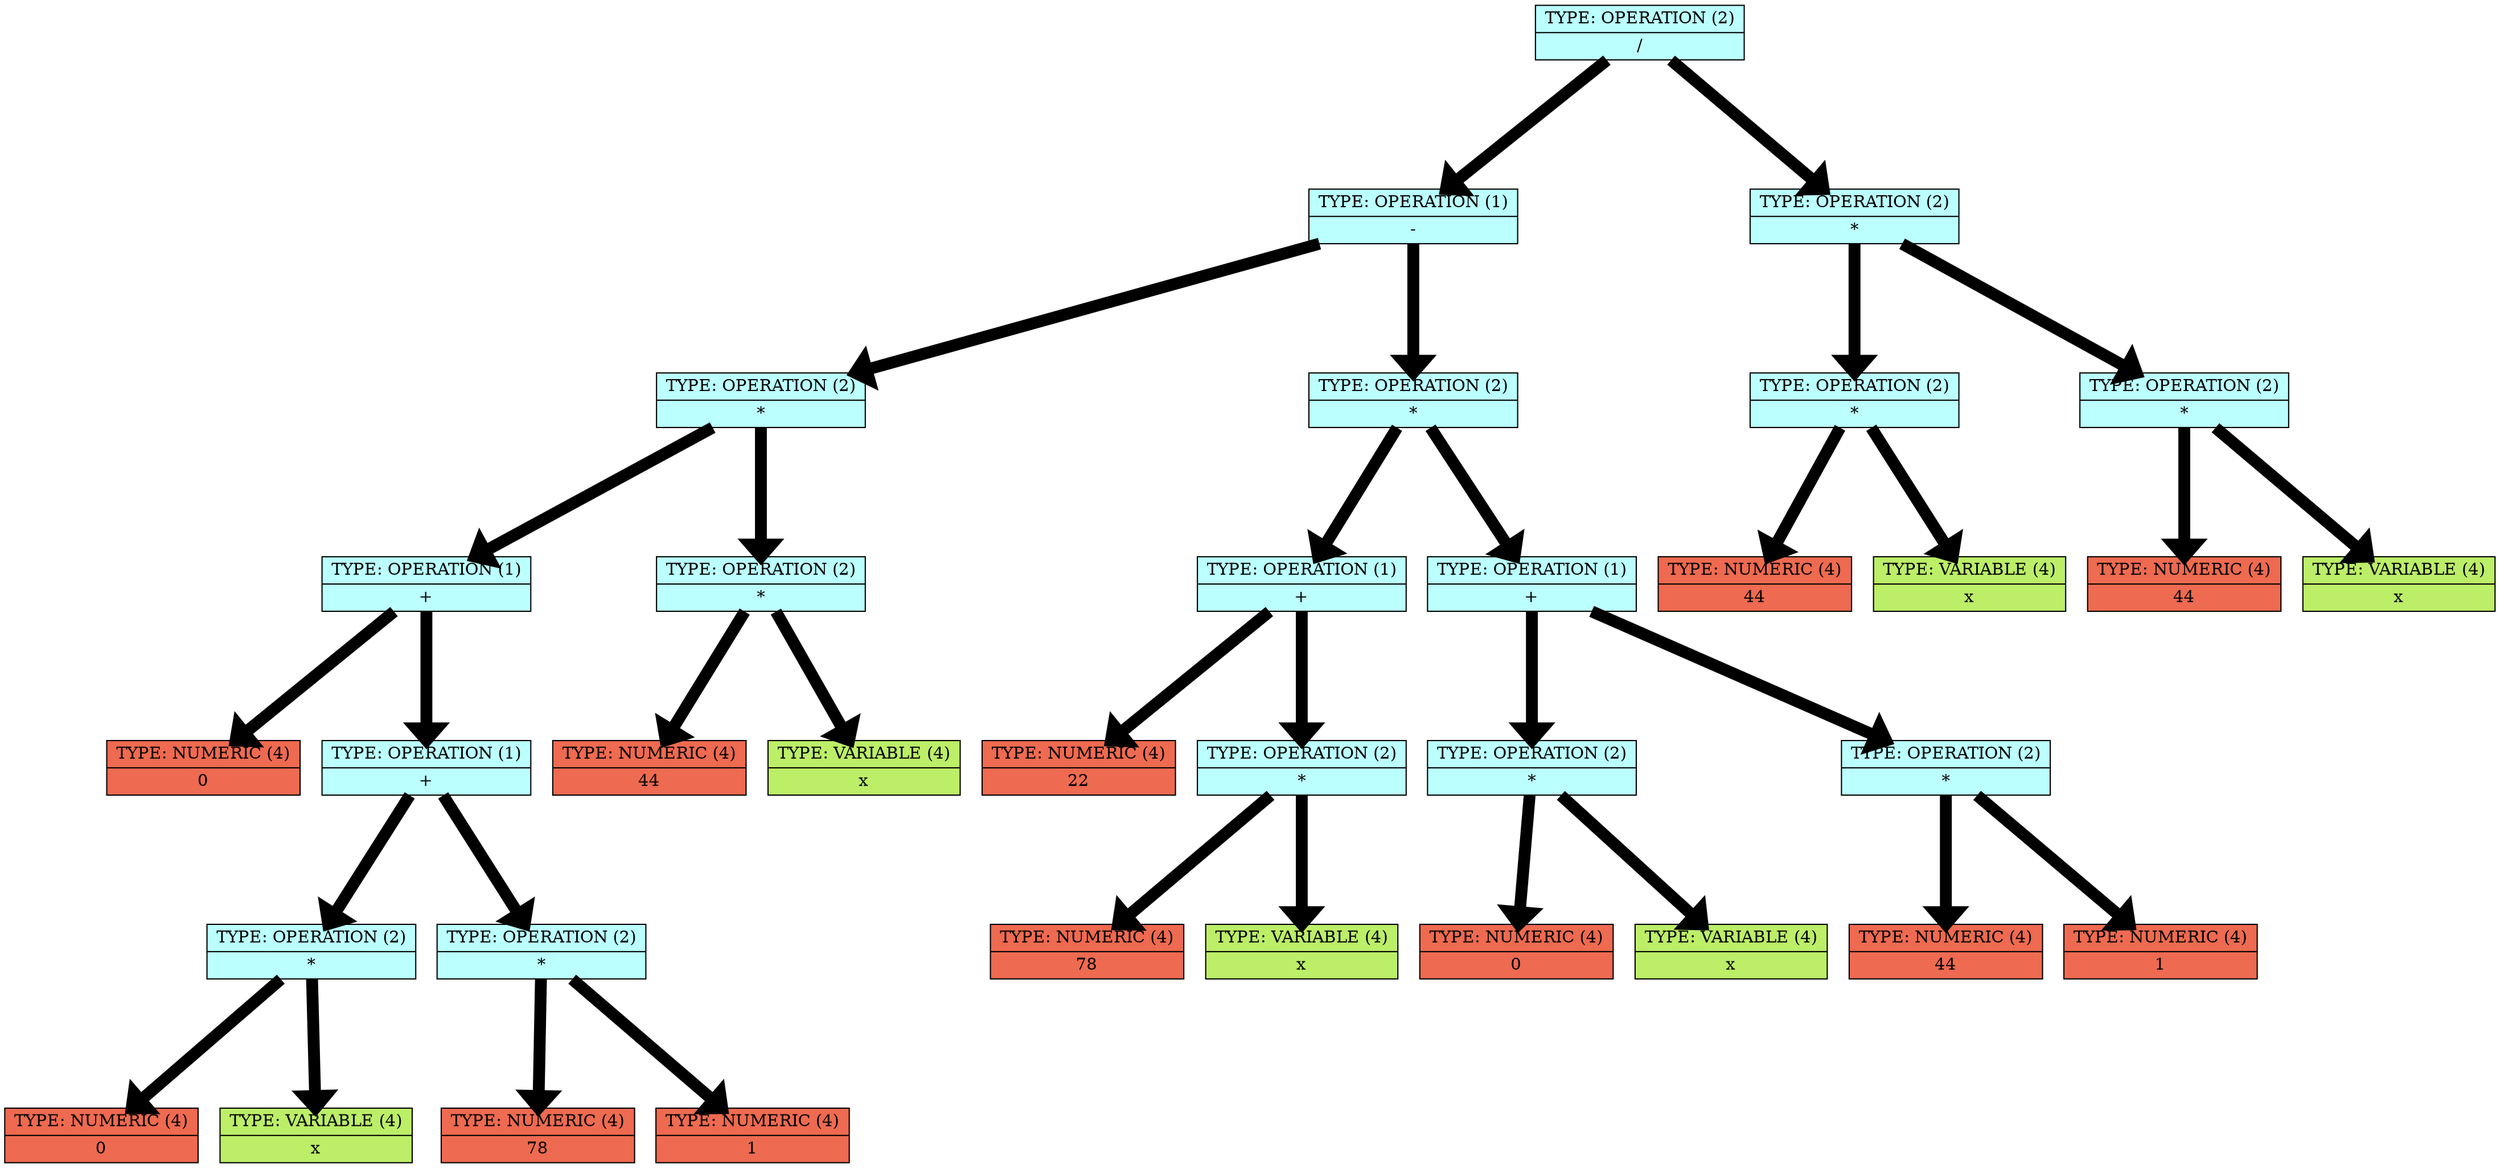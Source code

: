 digraph structs {    
rankdir = TB;        
graph [dpi = 200];   
ranksep = 1.5;       
edge[penwidth = 10]; 
cell0 [style = filled, color = black, shape=record, 
fillcolor = paleturquoise1, label = " { <ptr> TYPE: OPERATION (2) | /} " ];                         
cell1 [style = filled, color = black, shape=record, 
fillcolor = paleturquoise1, label = " { <ptr> TYPE: OPERATION (1) | -} " ];                         
cell2 [style = filled, color = black, shape=record, 
fillcolor = paleturquoise1, label = " { <ptr> TYPE: OPERATION (2) | *} " ];                         
cell3 [style = filled, color = black, shape=record, 
fillcolor = paleturquoise1, label = " { <ptr> TYPE: OPERATION (1) | +} " ];                         
cell4 [style = filled, color = black, shape=record, 
fillcolor = coral2, label = " { <ptr> TYPE: NUMERIC (4) | 0} " ];                         
cell5 [style = filled, color = black, shape=record, 
fillcolor = paleturquoise1, label = " { <ptr> TYPE: OPERATION (1) | +} " ];                         
cell6 [style = filled, color = black, shape=record, 
fillcolor = paleturquoise1, label = " { <ptr> TYPE: OPERATION (2) | *} " ];                         
cell7 [style = filled, color = black, shape=record, 
fillcolor = coral2, label = " { <ptr> TYPE: NUMERIC (4) | 0} " ];                         
cell8 [style = filled, color = black, shape=record, 
fillcolor = darkolivegreen2, label = " { <ptr> TYPE: VARIABLE (4) | x} " ];                         
cell9 [style = filled, color = black, shape=record, 
fillcolor = paleturquoise1, label = " { <ptr> TYPE: OPERATION (2) | *} " ];                         
cell10 [style = filled, color = black, shape=record, 
fillcolor = coral2, label = " { <ptr> TYPE: NUMERIC (4) | 78} " ];                         
cell11 [style = filled, color = black, shape=record, 
fillcolor = coral2, label = " { <ptr> TYPE: NUMERIC (4) | 1} " ];                         
cell12 [style = filled, color = black, shape=record, 
fillcolor = paleturquoise1, label = " { <ptr> TYPE: OPERATION (2) | *} " ];                         
cell13 [style = filled, color = black, shape=record, 
fillcolor = coral2, label = " { <ptr> TYPE: NUMERIC (4) | 44} " ];                         
cell14 [style = filled, color = black, shape=record, 
fillcolor = darkolivegreen2, label = " { <ptr> TYPE: VARIABLE (4) | x} " ];                         
cell15 [style = filled, color = black, shape=record, 
fillcolor = paleturquoise1, label = " { <ptr> TYPE: OPERATION (2) | *} " ];                         
cell16 [style = filled, color = black, shape=record, 
fillcolor = paleturquoise1, label = " { <ptr> TYPE: OPERATION (1) | +} " ];                         
cell17 [style = filled, color = black, shape=record, 
fillcolor = coral2, label = " { <ptr> TYPE: NUMERIC (4) | 22} " ];                         
cell18 [style = filled, color = black, shape=record, 
fillcolor = paleturquoise1, label = " { <ptr> TYPE: OPERATION (2) | *} " ];                         
cell19 [style = filled, color = black, shape=record, 
fillcolor = coral2, label = " { <ptr> TYPE: NUMERIC (4) | 78} " ];                         
cell20 [style = filled, color = black, shape=record, 
fillcolor = darkolivegreen2, label = " { <ptr> TYPE: VARIABLE (4) | x} " ];                         
cell21 [style = filled, color = black, shape=record, 
fillcolor = paleturquoise1, label = " { <ptr> TYPE: OPERATION (1) | +} " ];                         
cell22 [style = filled, color = black, shape=record, 
fillcolor = paleturquoise1, label = " { <ptr> TYPE: OPERATION (2) | *} " ];                         
cell23 [style = filled, color = black, shape=record, 
fillcolor = coral2, label = " { <ptr> TYPE: NUMERIC (4) | 0} " ];                         
cell24 [style = filled, color = black, shape=record, 
fillcolor = darkolivegreen2, label = " { <ptr> TYPE: VARIABLE (4) | x} " ];                         
cell25 [style = filled, color = black, shape=record, 
fillcolor = paleturquoise1, label = " { <ptr> TYPE: OPERATION (2) | *} " ];                         
cell26 [style = filled, color = black, shape=record, 
fillcolor = coral2, label = " { <ptr> TYPE: NUMERIC (4) | 44} " ];                         
cell27 [style = filled, color = black, shape=record, 
fillcolor = coral2, label = " { <ptr> TYPE: NUMERIC (4) | 1} " ];                         
cell28 [style = filled, color = black, shape=record, 
fillcolor = paleturquoise1, label = " { <ptr> TYPE: OPERATION (2) | *} " ];                         
cell29 [style = filled, color = black, shape=record, 
fillcolor = paleturquoise1, label = " { <ptr> TYPE: OPERATION (2) | *} " ];                         
cell30 [style = filled, color = black, shape=record, 
fillcolor = coral2, label = " { <ptr> TYPE: NUMERIC (4) | 44} " ];                         
cell31 [style = filled, color = black, shape=record, 
fillcolor = darkolivegreen2, label = " { <ptr> TYPE: VARIABLE (4) | x} " ];                         
cell32 [style = filled, color = black, shape=record, 
fillcolor = paleturquoise1, label = " { <ptr> TYPE: OPERATION (2) | *} " ];                         
cell33 [style = filled, color = black, shape=record, 
fillcolor = coral2, label = " { <ptr> TYPE: NUMERIC (4) | 44} " ];                         
cell34 [style = filled, color = black, shape=record, 
fillcolor = darkolivegreen2, label = " { <ptr> TYPE: VARIABLE (4) | x} " ];                         
cell0 -> cell1;
cell1 -> cell2;
cell2 -> cell3;
cell3 -> cell4;
cell3 -> cell5;
cell5 -> cell6;
cell6 -> cell7;
cell6 -> cell8;
cell5 -> cell9;
cell9 -> cell10;
cell9 -> cell11;
cell2 -> cell12;
cell12 -> cell13;
cell12 -> cell14;
cell1 -> cell15;
cell15 -> cell16;
cell16 -> cell17;
cell16 -> cell18;
cell18 -> cell19;
cell18 -> cell20;
cell15 -> cell21;
cell21 -> cell22;
cell22 -> cell23;
cell22 -> cell24;
cell21 -> cell25;
cell25 -> cell26;
cell25 -> cell27;
cell0 -> cell28;
cell28 -> cell29;
cell29 -> cell30;
cell29 -> cell31;
cell28 -> cell32;
cell32 -> cell33;
cell32 -> cell34;
}
